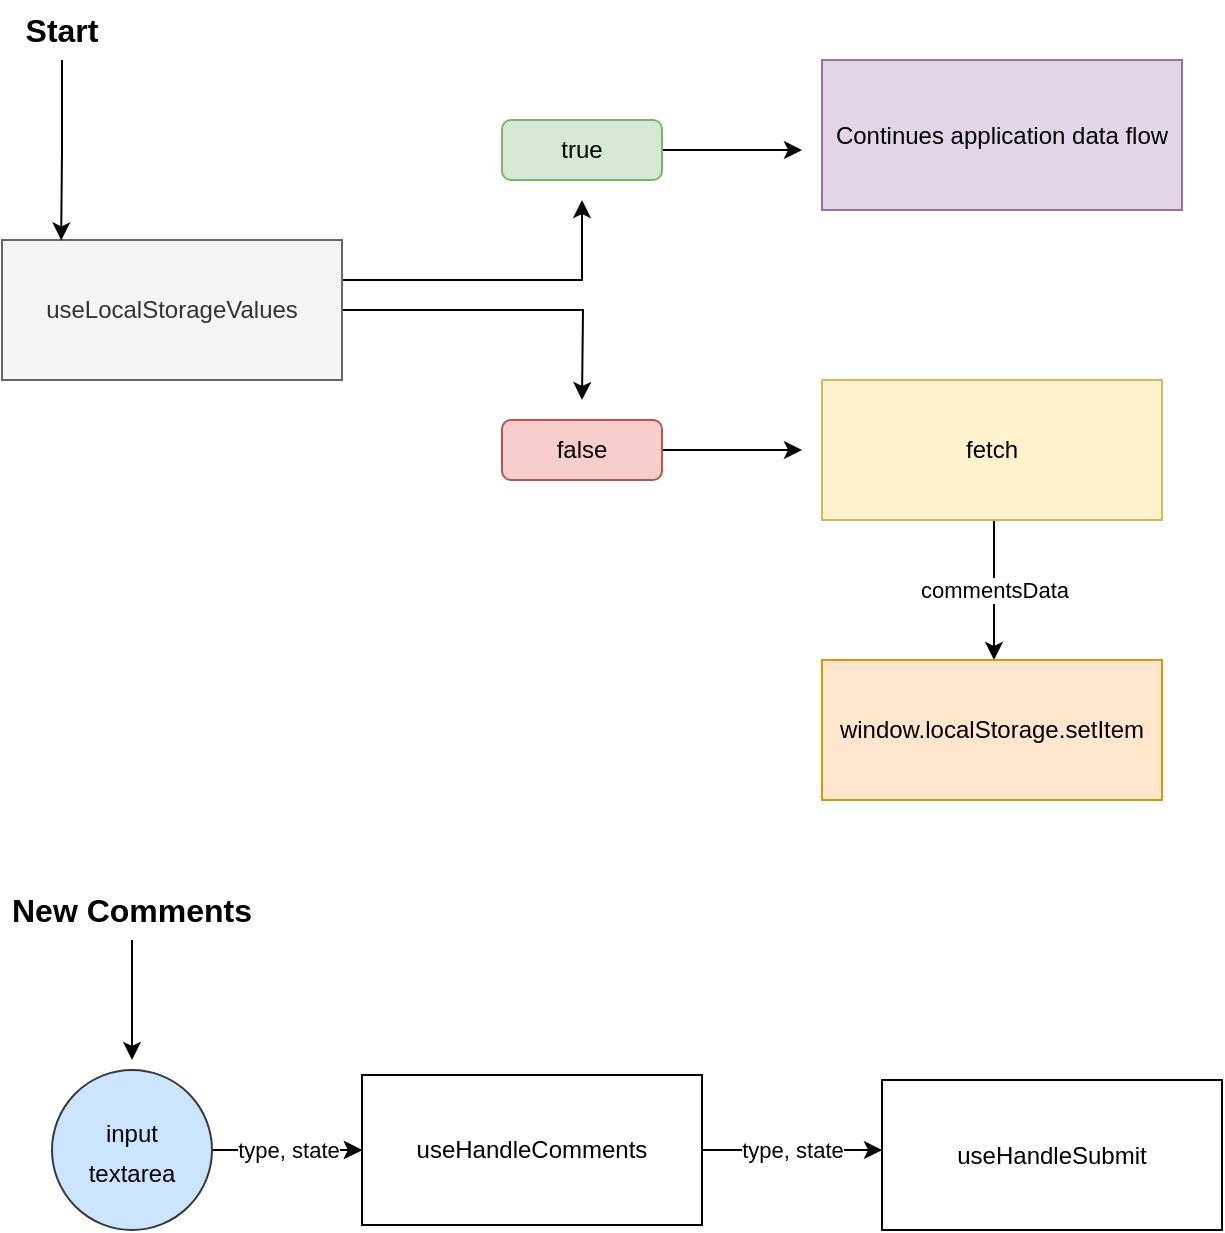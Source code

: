 <mxfile version="20.2.2" type="device"><diagram id="CnC6CxkozQ5F0FrSj7s5" name="Page-1"><mxGraphModel dx="1422" dy="800" grid="1" gridSize="10" guides="1" tooltips="1" connect="1" arrows="1" fold="1" page="1" pageScale="1" pageWidth="827" pageHeight="1169" math="0" shadow="0"><root><mxCell id="0"/><mxCell id="1" parent="0"/><mxCell id="ZnnhALhVIiO6UOMtk4p8-2" style="edgeStyle=orthogonalEdgeStyle;rounded=0;orthogonalLoop=1;jettySize=auto;html=1;" parent="1" source="ZnnhALhVIiO6UOMtk4p8-1" edge="1"><mxGeometry relative="1" as="geometry"><mxPoint x="380" y="150" as="targetPoint"/><Array as="points"><mxPoint x="380" y="190"/><mxPoint x="380" y="160"/></Array></mxGeometry></mxCell><mxCell id="ZnnhALhVIiO6UOMtk4p8-3" style="edgeStyle=orthogonalEdgeStyle;rounded=0;orthogonalLoop=1;jettySize=auto;html=1;" parent="1" source="ZnnhALhVIiO6UOMtk4p8-1" edge="1"><mxGeometry relative="1" as="geometry"><mxPoint x="380" y="250" as="targetPoint"/></mxGeometry></mxCell><mxCell id="ZnnhALhVIiO6UOMtk4p8-1" value="useLocalStorageValues" style="rounded=0;whiteSpace=wrap;html=1;fillColor=#f5f5f5;fontColor=#333333;strokeColor=#666666;" parent="1" vertex="1"><mxGeometry x="90" y="170" width="170" height="70" as="geometry"/></mxCell><mxCell id="ZnnhALhVIiO6UOMtk4p8-9" style="edgeStyle=orthogonalEdgeStyle;rounded=0;orthogonalLoop=1;jettySize=auto;html=1;" parent="1" source="ZnnhALhVIiO6UOMtk4p8-6" edge="1"><mxGeometry relative="1" as="geometry"><mxPoint x="490" y="125" as="targetPoint"/></mxGeometry></mxCell><mxCell id="ZnnhALhVIiO6UOMtk4p8-6" value="true" style="rounded=1;whiteSpace=wrap;html=1;fillColor=#d5e8d4;strokeColor=#82b366;" parent="1" vertex="1"><mxGeometry x="340" y="110" width="80" height="30" as="geometry"/></mxCell><mxCell id="ZnnhALhVIiO6UOMtk4p8-10" style="edgeStyle=orthogonalEdgeStyle;rounded=0;orthogonalLoop=1;jettySize=auto;html=1;" parent="1" source="ZnnhALhVIiO6UOMtk4p8-8" edge="1"><mxGeometry relative="1" as="geometry"><mxPoint x="490" y="275" as="targetPoint"/></mxGeometry></mxCell><mxCell id="ZnnhALhVIiO6UOMtk4p8-8" value="false" style="rounded=1;whiteSpace=wrap;html=1;fillColor=#f8cecc;strokeColor=#b85450;" parent="1" vertex="1"><mxGeometry x="340" y="260" width="80" height="30" as="geometry"/></mxCell><mxCell id="ZnnhALhVIiO6UOMtk4p8-11" value="Continues application data flow" style="rounded=0;whiteSpace=wrap;html=1;fillColor=#e1d5e7;strokeColor=#9673a6;" parent="1" vertex="1"><mxGeometry x="500" y="80" width="180" height="75" as="geometry"/></mxCell><mxCell id="ZnnhALhVIiO6UOMtk4p8-16" value="commentsData" style="edgeStyle=orthogonalEdgeStyle;rounded=0;orthogonalLoop=1;jettySize=auto;html=1;entryX=0.5;entryY=0;entryDx=0;entryDy=0;" parent="1" edge="1"><mxGeometry relative="1" as="geometry"><mxPoint x="586" y="310" as="sourcePoint"/><mxPoint x="586" y="380" as="targetPoint"/></mxGeometry></mxCell><mxCell id="ZnnhALhVIiO6UOMtk4p8-12" value="fetch" style="rounded=0;whiteSpace=wrap;html=1;fillColor=#fff2cc;strokeColor=#d6b656;" parent="1" vertex="1"><mxGeometry x="500" y="240" width="170" height="70" as="geometry"/></mxCell><mxCell id="ZnnhALhVIiO6UOMtk4p8-15" value="window.localStorage.setItem" style="rounded=0;whiteSpace=wrap;html=1;fillColor=#ffe6cc;strokeColor=#d79b00;" parent="1" vertex="1"><mxGeometry x="500" y="380" width="170" height="70" as="geometry"/></mxCell><mxCell id="ZnnhALhVIiO6UOMtk4p8-24" style="edgeStyle=orthogonalEdgeStyle;rounded=0;orthogonalLoop=1;jettySize=auto;html=1;entryX=0.174;entryY=0.003;entryDx=0;entryDy=0;entryPerimeter=0;fontSize=16;" parent="1" source="ZnnhALhVIiO6UOMtk4p8-21" target="ZnnhALhVIiO6UOMtk4p8-1" edge="1"><mxGeometry relative="1" as="geometry"/></mxCell><mxCell id="ZnnhALhVIiO6UOMtk4p8-21" value="&lt;b&gt;Start&lt;/b&gt;" style="text;html=1;strokeColor=none;fillColor=none;align=center;verticalAlign=middle;whiteSpace=wrap;rounded=0;fontSize=16;" parent="1" vertex="1"><mxGeometry x="90" y="50" width="60" height="30" as="geometry"/></mxCell><mxCell id="s3cdMWFCqhp00Z_wi1WM-2" style="edgeStyle=orthogonalEdgeStyle;rounded=0;orthogonalLoop=1;jettySize=auto;html=1;fontSize=16;" parent="1" source="s3cdMWFCqhp00Z_wi1WM-1" edge="1"><mxGeometry relative="1" as="geometry"><mxPoint x="155" y="580" as="targetPoint"/></mxGeometry></mxCell><mxCell id="s3cdMWFCqhp00Z_wi1WM-1" value="New Comments" style="text;html=1;strokeColor=none;fillColor=none;align=center;verticalAlign=middle;whiteSpace=wrap;rounded=0;fontSize=16;fontStyle=1" parent="1" vertex="1"><mxGeometry x="90" y="490" width="130" height="30" as="geometry"/></mxCell><mxCell id="s3cdMWFCqhp00Z_wi1WM-5" style="edgeStyle=orthogonalEdgeStyle;rounded=0;orthogonalLoop=1;jettySize=auto;html=1;fontSize=12;" parent="1" source="s3cdMWFCqhp00Z_wi1WM-4" target="s3cdMWFCqhp00Z_wi1WM-6" edge="1"><mxGeometry relative="1" as="geometry"><mxPoint x="300" y="625" as="targetPoint"/></mxGeometry></mxCell><mxCell id="GGop81dziHlVHYR7R0Us-5" value="type, state" style="edgeStyle=orthogonalEdgeStyle;rounded=0;orthogonalLoop=1;jettySize=auto;html=1;" parent="1" source="s3cdMWFCqhp00Z_wi1WM-4" target="s3cdMWFCqhp00Z_wi1WM-6" edge="1"><mxGeometry relative="1" as="geometry"/></mxCell><mxCell id="s3cdMWFCqhp00Z_wi1WM-4" value="&lt;font style=&quot;font-size: 12px;&quot;&gt;input&lt;br&gt;textarea&lt;br&gt;&lt;/font&gt;" style="ellipse;whiteSpace=wrap;html=1;aspect=fixed;fontSize=16;fillColor=#cce5ff;strokeColor=#36393d;" parent="1" vertex="1"><mxGeometry x="115" y="585" width="80" height="80" as="geometry"/></mxCell><mxCell id="GGop81dziHlVHYR7R0Us-3" value="type, state" style="edgeStyle=orthogonalEdgeStyle;rounded=0;orthogonalLoop=1;jettySize=auto;html=1;" parent="1" source="s3cdMWFCqhp00Z_wi1WM-6" edge="1"><mxGeometry relative="1" as="geometry"><mxPoint x="530" y="625" as="targetPoint"/><Array as="points"><mxPoint x="490" y="625"/><mxPoint x="490" y="625"/></Array></mxGeometry></mxCell><mxCell id="s3cdMWFCqhp00Z_wi1WM-6" value="useHandleComments" style="rounded=0;whiteSpace=wrap;html=1;fontSize=12;" parent="1" vertex="1"><mxGeometry x="270" y="587.5" width="170" height="75" as="geometry"/></mxCell><mxCell id="GGop81dziHlVHYR7R0Us-4" value="useHandleSubmit" style="rounded=0;whiteSpace=wrap;html=1;fontSize=12;" parent="1" vertex="1"><mxGeometry x="530" y="590" width="170" height="75" as="geometry"/></mxCell></root></mxGraphModel></diagram></mxfile>